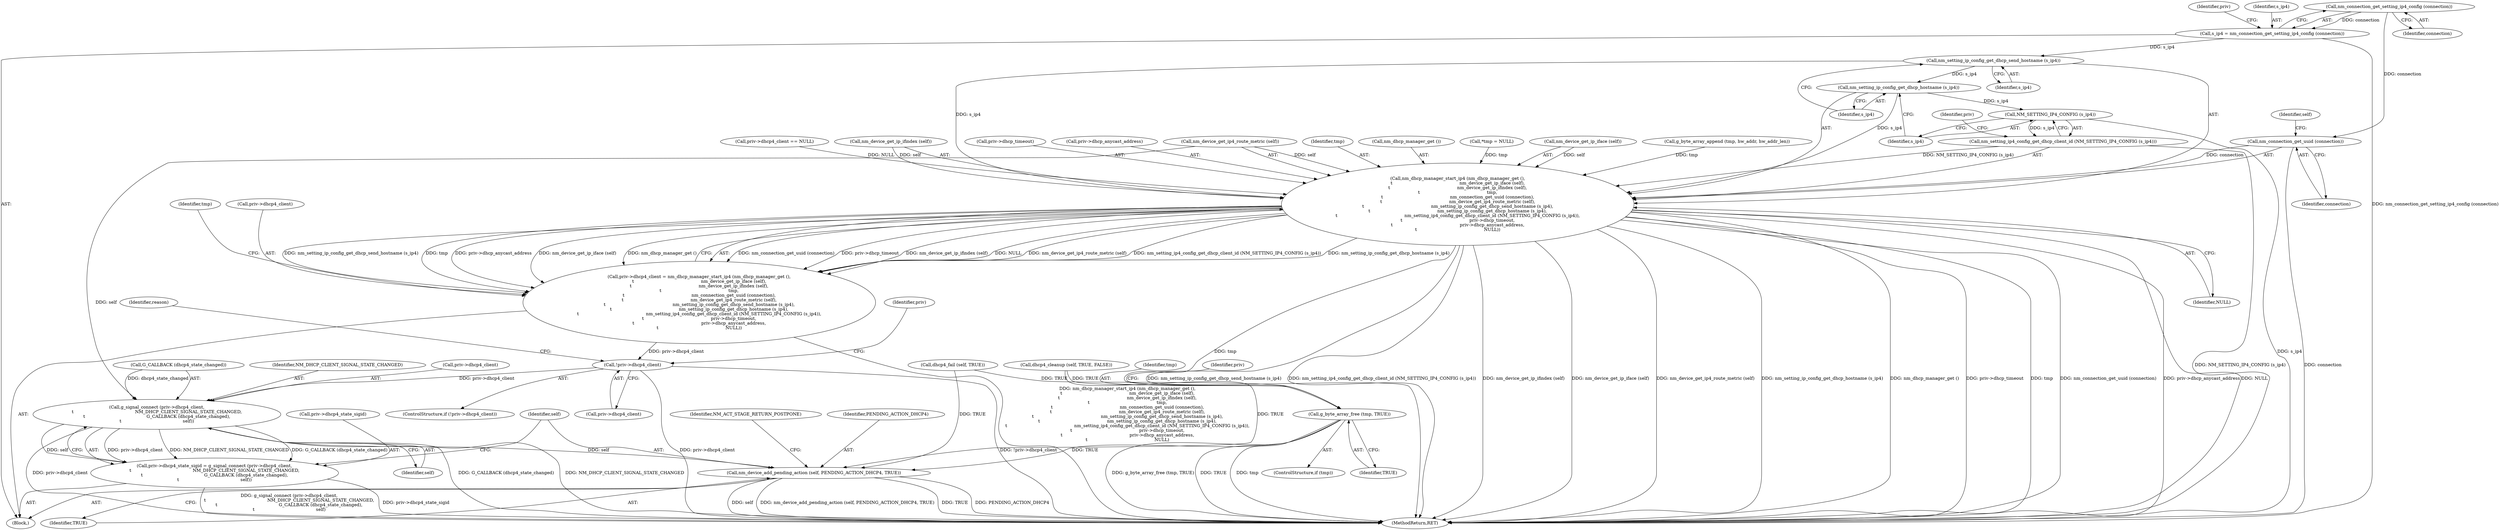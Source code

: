 digraph "0_NetworkManager_d5fc88e573fa58b93034b04d35a2454f5d28cad9@API" {
"1005244" [label="(Call,nm_connection_get_setting_ip4_config (connection))"];
"1005242" [label="(Call,s_ip4 = nm_connection_get_setting_ip4_config (connection))"];
"1005298" [label="(Call,nm_setting_ip_config_get_dhcp_send_hostname (s_ip4))"];
"1005287" [label="(Call,nm_dhcp_manager_start_ip4 (nm_dhcp_manager_get (),\n\t                                                nm_device_get_ip_iface (self),\n\t                                                nm_device_get_ip_ifindex (self),\n\t                                                tmp,\n\t                                                nm_connection_get_uuid (connection),\n\t                                                nm_device_get_ip4_route_metric (self),\n\t                                                nm_setting_ip_config_get_dhcp_send_hostname (s_ip4),\n\t                                                nm_setting_ip_config_get_dhcp_hostname (s_ip4),\n\t                                                nm_setting_ip4_config_get_dhcp_client_id (NM_SETTING_IP4_CONFIG (s_ip4)),\n\t                                                priv->dhcp_timeout,\n\t                                                priv->dhcp_anycast_address,\n\t                                                NULL))"];
"1005283" [label="(Call,priv->dhcp4_client = nm_dhcp_manager_start_ip4 (nm_dhcp_manager_get (),\n\t                                                nm_device_get_ip_iface (self),\n\t                                                nm_device_get_ip_ifindex (self),\n\t                                                tmp,\n\t                                                nm_connection_get_uuid (connection),\n\t                                                nm_device_get_ip4_route_metric (self),\n\t                                                nm_setting_ip_config_get_dhcp_send_hostname (s_ip4),\n\t                                                nm_setting_ip_config_get_dhcp_hostname (s_ip4),\n\t                                                nm_setting_ip4_config_get_dhcp_client_id (NM_SETTING_IP4_CONFIG (s_ip4)),\n\t                                                priv->dhcp_timeout,\n\t                                                priv->dhcp_anycast_address,\n\t                                                NULL))"];
"1005318" [label="(Call,!priv->dhcp4_client)"];
"1005333" [label="(Call,g_signal_connect (priv->dhcp4_client,\n\t                                            NM_DHCP_CLIENT_SIGNAL_STATE_CHANGED,\n\t                                            G_CALLBACK (dhcp4_state_changed),\n\t                                            self))"];
"1005329" [label="(Call,priv->dhcp4_state_sigid = g_signal_connect (priv->dhcp4_client,\n\t                                            NM_DHCP_CLIENT_SIGNAL_STATE_CHANGED,\n\t                                            G_CALLBACK (dhcp4_state_changed),\n\t                                            self))"];
"1005341" [label="(Call,nm_device_add_pending_action (self, PENDING_ACTION_DHCP4, TRUE))"];
"1005314" [label="(Call,g_byte_array_free (tmp, TRUE))"];
"1005300" [label="(Call,nm_setting_ip_config_get_dhcp_hostname (s_ip4))"];
"1005303" [label="(Call,NM_SETTING_IP4_CONFIG (s_ip4))"];
"1005302" [label="(Call,nm_setting_ip4_config_get_dhcp_client_id (NM_SETTING_IP4_CONFIG (s_ip4)))"];
"1005294" [label="(Call,nm_connection_get_uuid (connection))"];
"1005318" [label="(Call,!priv->dhcp4_client)"];
"1005314" [label="(Call,g_byte_array_free (tmp, TRUE))"];
"1005312" [label="(ControlStructure,if (tmp))"];
"1005341" [label="(Call,nm_device_add_pending_action (self, PENDING_ACTION_DHCP4, TRUE))"];
"1005294" [label="(Call,nm_connection_get_uuid (connection))"];
"1005320" [label="(Identifier,priv)"];
"1005289" [label="(Call,nm_device_get_ip_iface (self))"];
"1005245" [label="(Identifier,connection)"];
"1005287" [label="(Call,nm_dhcp_manager_start_ip4 (nm_dhcp_manager_get (),\n\t                                                nm_device_get_ip_iface (self),\n\t                                                nm_device_get_ip_ifindex (self),\n\t                                                tmp,\n\t                                                nm_connection_get_uuid (connection),\n\t                                                nm_device_get_ip4_route_metric (self),\n\t                                                nm_setting_ip_config_get_dhcp_send_hostname (s_ip4),\n\t                                                nm_setting_ip_config_get_dhcp_hostname (s_ip4),\n\t                                                nm_setting_ip4_config_get_dhcp_client_id (NM_SETTING_IP4_CONFIG (s_ip4)),\n\t                                                priv->dhcp_timeout,\n\t                                                priv->dhcp_anycast_address,\n\t                                                NULL))"];
"1005278" [label="(Call,priv->dhcp4_client == NULL)"];
"1005342" [label="(Identifier,self)"];
"1005291" [label="(Call,nm_device_get_ip_ifindex (self))"];
"1005338" [label="(Call,G_CALLBACK (dhcp4_state_changed))"];
"1005284" [label="(Call,priv->dhcp4_client)"];
"1005344" [label="(Identifier,TRUE)"];
"1005206" [label="(Call,dhcp4_fail (self, TRUE))"];
"1005244" [label="(Call,nm_connection_get_setting_ip4_config (connection))"];
"1005330" [label="(Call,priv->dhcp4_state_sigid)"];
"1005316" [label="(Identifier,TRUE)"];
"1005297" [label="(Identifier,self)"];
"1005319" [label="(Call,priv->dhcp4_client)"];
"1005305" [label="(Call,priv->dhcp_timeout)"];
"1005080" [label="(Call,dhcp4_cleanup (self, TRUE, FALSE))"];
"1005308" [label="(Call,priv->dhcp_anycast_address)"];
"1005302" [label="(Call,nm_setting_ip4_config_get_dhcp_client_id (NM_SETTING_IP4_CONFIG (s_ip4)))"];
"1005317" [label="(ControlStructure,if (!priv->dhcp4_client))"];
"1005301" [label="(Identifier,s_ip4)"];
"1005248" [label="(Identifier,priv)"];
"1005300" [label="(Call,nm_setting_ip_config_get_dhcp_hostname (s_ip4))"];
"1005329" [label="(Call,priv->dhcp4_state_sigid = g_signal_connect (priv->dhcp4_client,\n\t                                            NM_DHCP_CLIENT_SIGNAL_STATE_CHANGED,\n\t                                            G_CALLBACK (dhcp4_state_changed),\n\t                                            self))"];
"1005303" [label="(Call,NM_SETTING_IP4_CONFIG (s_ip4))"];
"1005304" [label="(Identifier,s_ip4)"];
"1005242" [label="(Call,s_ip4 = nm_connection_get_setting_ip4_config (connection))"];
"1005296" [label="(Call,nm_device_get_ip4_route_metric (self))"];
"1005306" [label="(Identifier,priv)"];
"1005346" [label="(Identifier,NM_ACT_STAGE_RETURN_POSTPONE)"];
"1005226" [label="(Block,)"];
"1005283" [label="(Call,priv->dhcp4_client = nm_dhcp_manager_start_ip4 (nm_dhcp_manager_get (),\n\t                                                nm_device_get_ip_iface (self),\n\t                                                nm_device_get_ip_ifindex (self),\n\t                                                tmp,\n\t                                                nm_connection_get_uuid (connection),\n\t                                                nm_device_get_ip4_route_metric (self),\n\t                                                nm_setting_ip_config_get_dhcp_send_hostname (s_ip4),\n\t                                                nm_setting_ip_config_get_dhcp_hostname (s_ip4),\n\t                                                nm_setting_ip4_config_get_dhcp_client_id (NM_SETTING_IP4_CONFIG (s_ip4)),\n\t                                                priv->dhcp_timeout,\n\t                                                priv->dhcp_anycast_address,\n\t                                                NULL))"];
"1005331" [label="(Identifier,priv)"];
"1005333" [label="(Call,g_signal_connect (priv->dhcp4_client,\n\t                                            NM_DHCP_CLIENT_SIGNAL_STATE_CHANGED,\n\t                                            G_CALLBACK (dhcp4_state_changed),\n\t                                            self))"];
"1005295" [label="(Identifier,connection)"];
"1005337" [label="(Identifier,NM_DHCP_CLIENT_SIGNAL_STATE_CHANGED)"];
"1005313" [label="(Identifier,tmp)"];
"1005311" [label="(Identifier,NULL)"];
"1005298" [label="(Call,nm_setting_ip_config_get_dhcp_send_hostname (s_ip4))"];
"1005325" [label="(Identifier,reason)"];
"1005315" [label="(Identifier,tmp)"];
"1005299" [label="(Identifier,s_ip4)"];
"1005343" [label="(Identifier,PENDING_ACTION_DHCP4)"];
"1005293" [label="(Identifier,tmp)"];
"1005334" [label="(Call,priv->dhcp4_client)"];
"1007368" [label="(MethodReturn,RET)"];
"1005288" [label="(Call,nm_dhcp_manager_get ())"];
"1005243" [label="(Identifier,s_ip4)"];
"1005239" [label="(Call,*tmp = NULL)"];
"1005340" [label="(Identifier,self)"];
"1005273" [label="(Call,g_byte_array_append (tmp, hw_addr, hw_addr_len))"];
"1005244" -> "1005242"  [label="AST: "];
"1005244" -> "1005245"  [label="CFG: "];
"1005245" -> "1005244"  [label="AST: "];
"1005242" -> "1005244"  [label="CFG: "];
"1005244" -> "1005242"  [label="DDG: connection"];
"1005244" -> "1005294"  [label="DDG: connection"];
"1005242" -> "1005226"  [label="AST: "];
"1005243" -> "1005242"  [label="AST: "];
"1005248" -> "1005242"  [label="CFG: "];
"1005242" -> "1007368"  [label="DDG: nm_connection_get_setting_ip4_config (connection)"];
"1005242" -> "1005298"  [label="DDG: s_ip4"];
"1005298" -> "1005287"  [label="AST: "];
"1005298" -> "1005299"  [label="CFG: "];
"1005299" -> "1005298"  [label="AST: "];
"1005301" -> "1005298"  [label="CFG: "];
"1005298" -> "1005287"  [label="DDG: s_ip4"];
"1005298" -> "1005300"  [label="DDG: s_ip4"];
"1005287" -> "1005283"  [label="AST: "];
"1005287" -> "1005311"  [label="CFG: "];
"1005288" -> "1005287"  [label="AST: "];
"1005289" -> "1005287"  [label="AST: "];
"1005291" -> "1005287"  [label="AST: "];
"1005293" -> "1005287"  [label="AST: "];
"1005294" -> "1005287"  [label="AST: "];
"1005296" -> "1005287"  [label="AST: "];
"1005300" -> "1005287"  [label="AST: "];
"1005302" -> "1005287"  [label="AST: "];
"1005305" -> "1005287"  [label="AST: "];
"1005308" -> "1005287"  [label="AST: "];
"1005311" -> "1005287"  [label="AST: "];
"1005283" -> "1005287"  [label="CFG: "];
"1005287" -> "1007368"  [label="DDG: nm_setting_ip_config_get_dhcp_send_hostname (s_ip4)"];
"1005287" -> "1007368"  [label="DDG: nm_setting_ip4_config_get_dhcp_client_id (NM_SETTING_IP4_CONFIG (s_ip4))"];
"1005287" -> "1007368"  [label="DDG: nm_device_get_ip_ifindex (self)"];
"1005287" -> "1007368"  [label="DDG: nm_device_get_ip_iface (self)"];
"1005287" -> "1007368"  [label="DDG: nm_device_get_ip4_route_metric (self)"];
"1005287" -> "1007368"  [label="DDG: nm_setting_ip_config_get_dhcp_hostname (s_ip4)"];
"1005287" -> "1007368"  [label="DDG: nm_dhcp_manager_get ()"];
"1005287" -> "1007368"  [label="DDG: priv->dhcp_timeout"];
"1005287" -> "1007368"  [label="DDG: tmp"];
"1005287" -> "1007368"  [label="DDG: nm_connection_get_uuid (connection)"];
"1005287" -> "1007368"  [label="DDG: priv->dhcp_anycast_address"];
"1005287" -> "1007368"  [label="DDG: NULL"];
"1005287" -> "1005283"  [label="DDG: nm_connection_get_uuid (connection)"];
"1005287" -> "1005283"  [label="DDG: priv->dhcp_timeout"];
"1005287" -> "1005283"  [label="DDG: nm_device_get_ip_ifindex (self)"];
"1005287" -> "1005283"  [label="DDG: NULL"];
"1005287" -> "1005283"  [label="DDG: nm_device_get_ip4_route_metric (self)"];
"1005287" -> "1005283"  [label="DDG: nm_setting_ip4_config_get_dhcp_client_id (NM_SETTING_IP4_CONFIG (s_ip4))"];
"1005287" -> "1005283"  [label="DDG: nm_setting_ip_config_get_dhcp_hostname (s_ip4)"];
"1005287" -> "1005283"  [label="DDG: nm_setting_ip_config_get_dhcp_send_hostname (s_ip4)"];
"1005287" -> "1005283"  [label="DDG: tmp"];
"1005287" -> "1005283"  [label="DDG: priv->dhcp_anycast_address"];
"1005287" -> "1005283"  [label="DDG: nm_device_get_ip_iface (self)"];
"1005287" -> "1005283"  [label="DDG: nm_dhcp_manager_get ()"];
"1005289" -> "1005287"  [label="DDG: self"];
"1005291" -> "1005287"  [label="DDG: self"];
"1005239" -> "1005287"  [label="DDG: tmp"];
"1005273" -> "1005287"  [label="DDG: tmp"];
"1005294" -> "1005287"  [label="DDG: connection"];
"1005296" -> "1005287"  [label="DDG: self"];
"1005300" -> "1005287"  [label="DDG: s_ip4"];
"1005302" -> "1005287"  [label="DDG: NM_SETTING_IP4_CONFIG (s_ip4)"];
"1005278" -> "1005287"  [label="DDG: NULL"];
"1005287" -> "1005314"  [label="DDG: tmp"];
"1005283" -> "1005226"  [label="AST: "];
"1005284" -> "1005283"  [label="AST: "];
"1005313" -> "1005283"  [label="CFG: "];
"1005283" -> "1007368"  [label="DDG: nm_dhcp_manager_start_ip4 (nm_dhcp_manager_get (),\n\t                                                nm_device_get_ip_iface (self),\n\t                                                nm_device_get_ip_ifindex (self),\n\t                                                tmp,\n\t                                                nm_connection_get_uuid (connection),\n\t                                                nm_device_get_ip4_route_metric (self),\n\t                                                nm_setting_ip_config_get_dhcp_send_hostname (s_ip4),\n\t                                                nm_setting_ip_config_get_dhcp_hostname (s_ip4),\n\t                                                nm_setting_ip4_config_get_dhcp_client_id (NM_SETTING_IP4_CONFIG (s_ip4)),\n\t                                                priv->dhcp_timeout,\n\t                                                priv->dhcp_anycast_address,\n\t                                                NULL)"];
"1005283" -> "1005318"  [label="DDG: priv->dhcp4_client"];
"1005318" -> "1005317"  [label="AST: "];
"1005318" -> "1005319"  [label="CFG: "];
"1005319" -> "1005318"  [label="AST: "];
"1005325" -> "1005318"  [label="CFG: "];
"1005331" -> "1005318"  [label="CFG: "];
"1005318" -> "1007368"  [label="DDG: priv->dhcp4_client"];
"1005318" -> "1007368"  [label="DDG: !priv->dhcp4_client"];
"1005318" -> "1005333"  [label="DDG: priv->dhcp4_client"];
"1005333" -> "1005329"  [label="AST: "];
"1005333" -> "1005340"  [label="CFG: "];
"1005334" -> "1005333"  [label="AST: "];
"1005337" -> "1005333"  [label="AST: "];
"1005338" -> "1005333"  [label="AST: "];
"1005340" -> "1005333"  [label="AST: "];
"1005329" -> "1005333"  [label="CFG: "];
"1005333" -> "1007368"  [label="DDG: G_CALLBACK (dhcp4_state_changed)"];
"1005333" -> "1007368"  [label="DDG: NM_DHCP_CLIENT_SIGNAL_STATE_CHANGED"];
"1005333" -> "1007368"  [label="DDG: priv->dhcp4_client"];
"1005333" -> "1005329"  [label="DDG: priv->dhcp4_client"];
"1005333" -> "1005329"  [label="DDG: NM_DHCP_CLIENT_SIGNAL_STATE_CHANGED"];
"1005333" -> "1005329"  [label="DDG: G_CALLBACK (dhcp4_state_changed)"];
"1005333" -> "1005329"  [label="DDG: self"];
"1005338" -> "1005333"  [label="DDG: dhcp4_state_changed"];
"1005296" -> "1005333"  [label="DDG: self"];
"1005333" -> "1005341"  [label="DDG: self"];
"1005329" -> "1005226"  [label="AST: "];
"1005330" -> "1005329"  [label="AST: "];
"1005342" -> "1005329"  [label="CFG: "];
"1005329" -> "1007368"  [label="DDG: priv->dhcp4_state_sigid"];
"1005329" -> "1007368"  [label="DDG: g_signal_connect (priv->dhcp4_client,\n\t                                            NM_DHCP_CLIENT_SIGNAL_STATE_CHANGED,\n\t                                            G_CALLBACK (dhcp4_state_changed),\n\t                                            self)"];
"1005341" -> "1005226"  [label="AST: "];
"1005341" -> "1005344"  [label="CFG: "];
"1005342" -> "1005341"  [label="AST: "];
"1005343" -> "1005341"  [label="AST: "];
"1005344" -> "1005341"  [label="AST: "];
"1005346" -> "1005341"  [label="CFG: "];
"1005341" -> "1007368"  [label="DDG: self"];
"1005341" -> "1007368"  [label="DDG: nm_device_add_pending_action (self, PENDING_ACTION_DHCP4, TRUE)"];
"1005341" -> "1007368"  [label="DDG: TRUE"];
"1005341" -> "1007368"  [label="DDG: PENDING_ACTION_DHCP4"];
"1005314" -> "1005341"  [label="DDG: TRUE"];
"1005080" -> "1005341"  [label="DDG: TRUE"];
"1005206" -> "1005341"  [label="DDG: TRUE"];
"1005314" -> "1005312"  [label="AST: "];
"1005314" -> "1005316"  [label="CFG: "];
"1005315" -> "1005314"  [label="AST: "];
"1005316" -> "1005314"  [label="AST: "];
"1005320" -> "1005314"  [label="CFG: "];
"1005314" -> "1007368"  [label="DDG: TRUE"];
"1005314" -> "1007368"  [label="DDG: tmp"];
"1005314" -> "1007368"  [label="DDG: g_byte_array_free (tmp, TRUE)"];
"1005080" -> "1005314"  [label="DDG: TRUE"];
"1005206" -> "1005314"  [label="DDG: TRUE"];
"1005300" -> "1005301"  [label="CFG: "];
"1005301" -> "1005300"  [label="AST: "];
"1005304" -> "1005300"  [label="CFG: "];
"1005300" -> "1005303"  [label="DDG: s_ip4"];
"1005303" -> "1005302"  [label="AST: "];
"1005303" -> "1005304"  [label="CFG: "];
"1005304" -> "1005303"  [label="AST: "];
"1005302" -> "1005303"  [label="CFG: "];
"1005303" -> "1007368"  [label="DDG: s_ip4"];
"1005303" -> "1005302"  [label="DDG: s_ip4"];
"1005306" -> "1005302"  [label="CFG: "];
"1005302" -> "1007368"  [label="DDG: NM_SETTING_IP4_CONFIG (s_ip4)"];
"1005294" -> "1005295"  [label="CFG: "];
"1005295" -> "1005294"  [label="AST: "];
"1005297" -> "1005294"  [label="CFG: "];
"1005294" -> "1007368"  [label="DDG: connection"];
}

